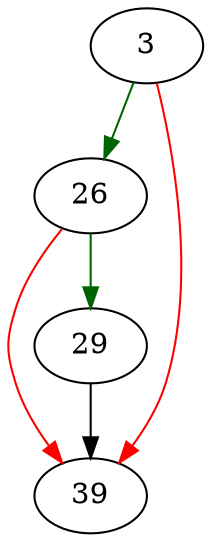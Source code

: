 strict digraph "apndFileControl" {
	// Node definitions.
	3 [entry=true];
	26;
	39;
	29;

	// Edge definitions.
	3 -> 26 [
		color=darkgreen
		cond=true
	];
	3 -> 39 [
		color=red
		cond=false
	];
	26 -> 39 [
		color=red
		cond=false
	];
	26 -> 29 [
		color=darkgreen
		cond=true
	];
	29 -> 39;
}